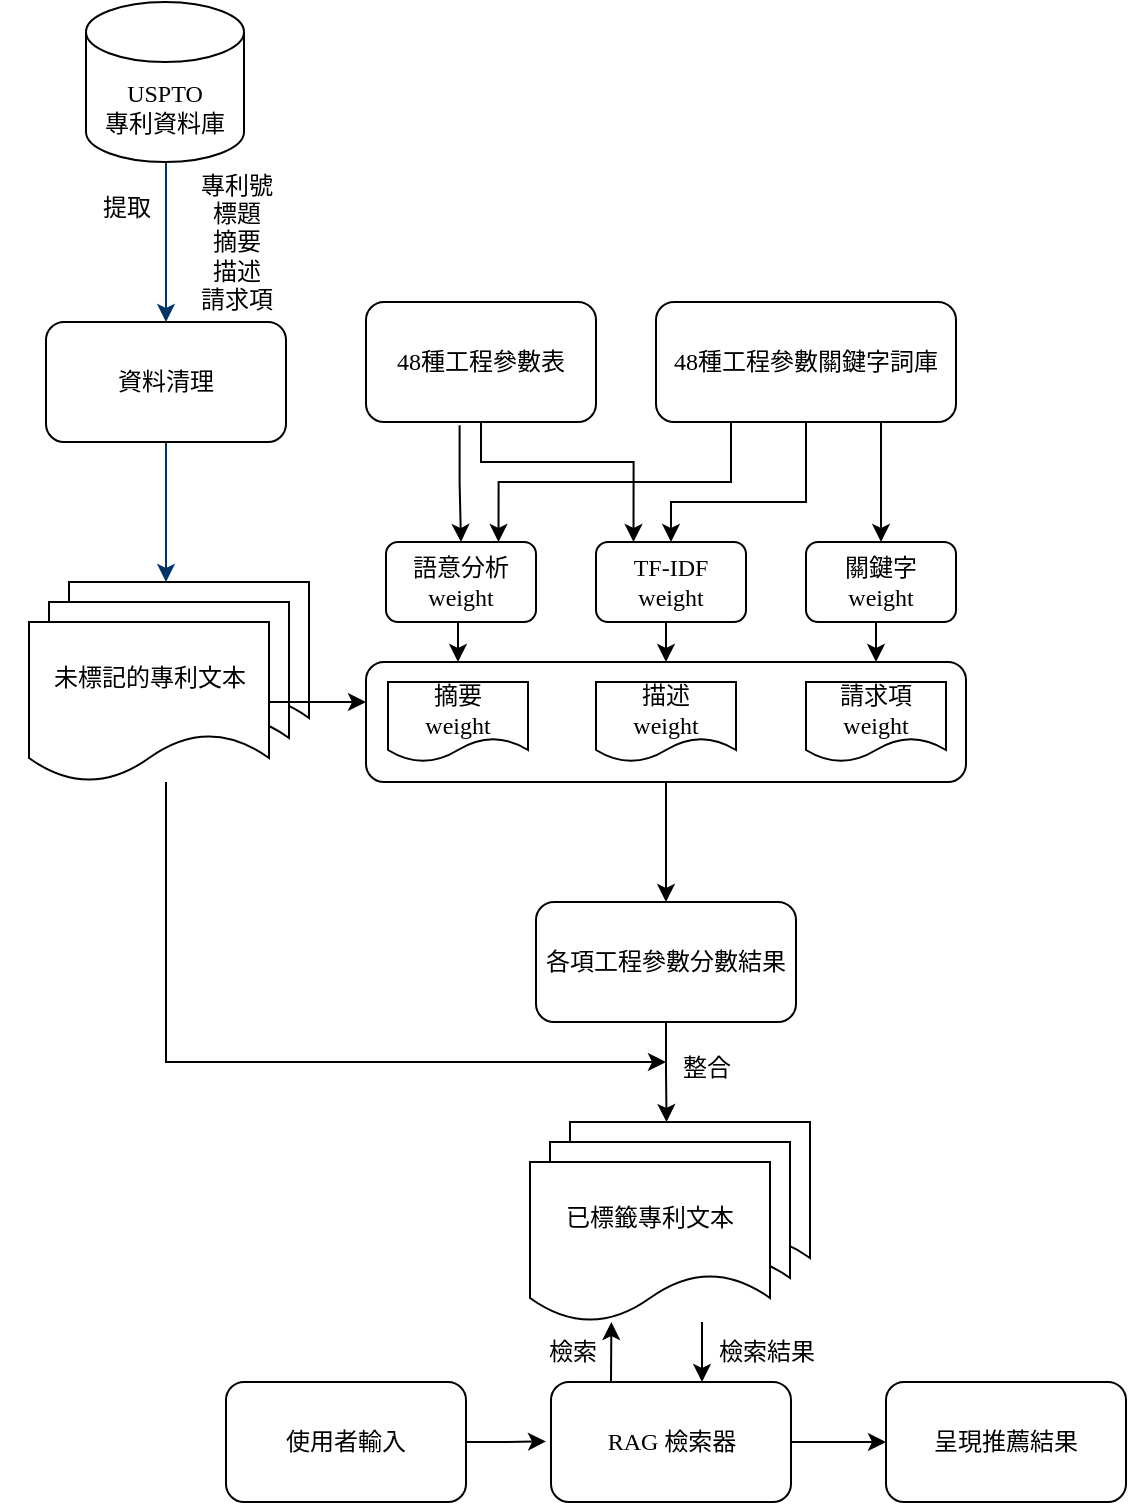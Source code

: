 <mxfile version="28.0.6">
  <diagram id="6a731a19-8d31-9384-78a2-239565b7b9f0" name="Page-1">
    <mxGraphModel dx="831" dy="459" grid="1" gridSize="10" guides="1" tooltips="1" connect="1" arrows="1" fold="1" page="1" pageScale="1" pageWidth="1169" pageHeight="827" background="none" math="0" shadow="0">
      <root>
        <mxCell id="0" />
        <mxCell id="1" parent="0" />
        <mxCell id="VPrhysb8aqTPFq_6Ef2O-102" value="" style="rounded=1;whiteSpace=wrap;html=1;" parent="1" vertex="1">
          <mxGeometry x="420" y="340" width="300" height="60" as="geometry" />
        </mxCell>
        <mxCell id="7" style="fontStyle=1;strokeColor=#003366;strokeWidth=1;html=1;entryX=0.5;entryY=0;entryDx=0;entryDy=0;entryPerimeter=0;" parent="1" target="VPrhysb8aqTPFq_6Ef2O-64" edge="1">
          <mxGeometry relative="1" as="geometry">
            <mxPoint x="320" y="90" as="sourcePoint" />
            <mxPoint x="320" y="150" as="targetPoint" />
          </mxGeometry>
        </mxCell>
        <mxCell id="8" style="fontStyle=1;strokeColor=#003366;strokeWidth=1;html=1;exitX=0.5;exitY=1;exitDx=0;exitDy=0;" parent="1" source="VPrhysb8aqTPFq_6Ef2O-64" edge="1">
          <mxGeometry relative="1" as="geometry">
            <mxPoint x="319.5" y="240" as="sourcePoint" />
            <mxPoint x="320" y="300" as="targetPoint" />
          </mxGeometry>
        </mxCell>
        <mxCell id="VPrhysb8aqTPFq_6Ef2O-55" value="&lt;font face=&quot;Times New Roman&quot;&gt;USPTO&lt;/font&gt;&lt;div&gt;&lt;font face=&quot;標楷體&quot;&gt;專利資料庫&lt;/font&gt;&lt;/div&gt;" style="shape=cylinder3;whiteSpace=wrap;html=1;boundedLbl=1;backgroundOutline=1;size=15;" parent="1" vertex="1">
          <mxGeometry x="280" y="10" width="79" height="80" as="geometry" />
        </mxCell>
        <mxCell id="VPrhysb8aqTPFq_6Ef2O-59" value="" style="group;fontFamily=標楷體;" parent="1" vertex="1" connectable="0">
          <mxGeometry x="237.5" y="290" width="164" height="110" as="geometry" />
        </mxCell>
        <mxCell id="VPrhysb8aqTPFq_6Ef2O-58" value="" style="shape=document;whiteSpace=wrap;html=1;boundedLbl=1;" parent="VPrhysb8aqTPFq_6Ef2O-59" vertex="1">
          <mxGeometry x="34" y="10" width="120" height="80" as="geometry" />
        </mxCell>
        <mxCell id="VPrhysb8aqTPFq_6Ef2O-57" value="" style="shape=document;whiteSpace=wrap;html=1;boundedLbl=1;fontFamily=標楷體;" parent="VPrhysb8aqTPFq_6Ef2O-59" vertex="1">
          <mxGeometry x="24" y="20" width="120" height="80" as="geometry" />
        </mxCell>
        <mxCell id="VPrhysb8aqTPFq_6Ef2O-56" value="未標記的專利文本" style="shape=document;whiteSpace=wrap;html=1;boundedLbl=1;fontFamily=標楷體;" parent="VPrhysb8aqTPFq_6Ef2O-59" vertex="1">
          <mxGeometry x="14" y="30" width="120" height="80" as="geometry" />
        </mxCell>
        <mxCell id="VPrhysb8aqTPFq_6Ef2O-62" value="提取" style="text;html=1;align=center;verticalAlign=middle;resizable=0;points=[];autosize=1;strokeColor=none;fillColor=none;fontFamily=標楷體;" parent="1" vertex="1">
          <mxGeometry x="275" y="98" width="50" height="30" as="geometry" />
        </mxCell>
        <mxCell id="VPrhysb8aqTPFq_6Ef2O-63" value="專利號&lt;div&gt;標題&lt;br&gt;&lt;div&gt;摘要&lt;/div&gt;&lt;div&gt;描述&lt;/div&gt;&lt;div&gt;請求項&lt;/div&gt;&lt;/div&gt;" style="text;html=1;align=center;verticalAlign=middle;resizable=0;points=[];autosize=1;strokeColor=none;fillColor=none;fontFamily=標楷體;" parent="1" vertex="1">
          <mxGeometry x="325" y="85" width="60" height="90" as="geometry" />
        </mxCell>
        <mxCell id="VPrhysb8aqTPFq_6Ef2O-64" value="資料清理" style="rounded=1;whiteSpace=wrap;html=1;fontFamily=標楷體;" parent="1" vertex="1">
          <mxGeometry x="260" y="170" width="120" height="60" as="geometry" />
        </mxCell>
        <mxCell id="VPrhysb8aqTPFq_6Ef2O-95" style="edgeStyle=orthogonalEdgeStyle;rounded=0;orthogonalLoop=1;jettySize=auto;html=1;exitX=0.5;exitY=1;exitDx=0;exitDy=0;entryX=0.5;entryY=0;entryDx=0;entryDy=0;" parent="1" source="VPrhysb8aqTPFq_6Ef2O-68" target="VPrhysb8aqTPFq_6Ef2O-83" edge="1">
          <mxGeometry relative="1" as="geometry">
            <Array as="points">
              <mxPoint x="640" y="260" />
              <mxPoint x="573" y="260" />
            </Array>
          </mxGeometry>
        </mxCell>
        <mxCell id="VPrhysb8aqTPFq_6Ef2O-96" style="edgeStyle=orthogonalEdgeStyle;rounded=0;orthogonalLoop=1;jettySize=auto;html=1;exitX=0.25;exitY=1;exitDx=0;exitDy=0;entryX=0.75;entryY=0;entryDx=0;entryDy=0;" parent="1" source="VPrhysb8aqTPFq_6Ef2O-68" target="VPrhysb8aqTPFq_6Ef2O-86" edge="1">
          <mxGeometry relative="1" as="geometry" />
        </mxCell>
        <mxCell id="VPrhysb8aqTPFq_6Ef2O-97" style="edgeStyle=orthogonalEdgeStyle;rounded=0;orthogonalLoop=1;jettySize=auto;html=1;exitX=0.75;exitY=1;exitDx=0;exitDy=0;" parent="1" source="VPrhysb8aqTPFq_6Ef2O-68" target="VPrhysb8aqTPFq_6Ef2O-87" edge="1">
          <mxGeometry relative="1" as="geometry" />
        </mxCell>
        <mxCell id="VPrhysb8aqTPFq_6Ef2O-68" value="&lt;div&gt;&lt;font style=&quot;background-color: transparent; color: light-dark(rgb(0, 0, 0), rgb(255, 255, 255));&quot; face=&quot;Times New Roman&quot;&gt;48&lt;/font&gt;&lt;span style=&quot;background-color: transparent; color: light-dark(rgb(0, 0, 0), rgb(255, 255, 255));&quot;&gt;種工程參數關鍵字詞庫&lt;/span&gt;&lt;/div&gt;" style="rounded=1;whiteSpace=wrap;html=1;fontFamily=標楷體;" parent="1" vertex="1">
          <mxGeometry x="565" y="160" width="150" height="60" as="geometry" />
        </mxCell>
        <mxCell id="VPrhysb8aqTPFq_6Ef2O-71" value="&lt;font face=&quot;標楷體&quot;&gt;摘要&lt;/font&gt;&lt;div&gt;&lt;font face=&quot;Times New Roman&quot;&gt;weight&lt;/font&gt;&lt;/div&gt;" style="shape=document;whiteSpace=wrap;html=1;boundedLbl=1;" parent="1" vertex="1">
          <mxGeometry x="431" y="350" width="70" height="40" as="geometry" />
        </mxCell>
        <mxCell id="VPrhysb8aqTPFq_6Ef2O-74" value="&lt;font face=&quot;標楷體&quot;&gt;描述&lt;/font&gt;&lt;div&gt;&lt;font face=&quot;Times New Roman&quot;&gt;weight&lt;/font&gt;&lt;/div&gt;" style="shape=document;whiteSpace=wrap;html=1;boundedLbl=1;" parent="1" vertex="1">
          <mxGeometry x="535" y="350" width="70" height="40" as="geometry" />
        </mxCell>
        <mxCell id="VPrhysb8aqTPFq_6Ef2O-75" value="&lt;font face=&quot;標楷體&quot;&gt;請求項&lt;/font&gt;&lt;div&gt;&lt;font face=&quot;Times New Roman&quot;&gt;weight&lt;/font&gt;&lt;/div&gt;" style="shape=document;whiteSpace=wrap;html=1;boundedLbl=1;" parent="1" vertex="1">
          <mxGeometry x="640" y="350" width="70" height="40" as="geometry" />
        </mxCell>
        <mxCell id="VPrhysb8aqTPFq_6Ef2O-83" value="&lt;font face=&quot;Times New Roman&quot;&gt;TF-IDF&lt;/font&gt;&lt;div&gt;&lt;font face=&quot;Times New Roman&quot;&gt;weight&lt;/font&gt;&lt;/div&gt;" style="rounded=1;whiteSpace=wrap;html=1;" parent="1" vertex="1">
          <mxGeometry x="535" y="280" width="75" height="40" as="geometry" />
        </mxCell>
        <mxCell id="VPrhysb8aqTPFq_6Ef2O-98" style="edgeStyle=orthogonalEdgeStyle;rounded=0;orthogonalLoop=1;jettySize=auto;html=1;exitX=0.5;exitY=1;exitDx=0;exitDy=0;" parent="1" source="VPrhysb8aqTPFq_6Ef2O-86" edge="1">
          <mxGeometry relative="1" as="geometry">
            <mxPoint x="466" y="340" as="targetPoint" />
          </mxGeometry>
        </mxCell>
        <mxCell id="VPrhysb8aqTPFq_6Ef2O-86" value="&lt;font face=&quot;標楷體&quot;&gt;語意分析&lt;/font&gt;&lt;div&gt;&lt;font face=&quot;Times New Roman&quot;&gt;weight&lt;/font&gt;&lt;/div&gt;" style="rounded=1;whiteSpace=wrap;html=1;" parent="1" vertex="1">
          <mxGeometry x="430" y="280" width="75" height="40" as="geometry" />
        </mxCell>
        <mxCell id="VPrhysb8aqTPFq_6Ef2O-100" style="edgeStyle=orthogonalEdgeStyle;rounded=0;orthogonalLoop=1;jettySize=auto;html=1;exitX=0.5;exitY=1;exitDx=0;exitDy=0;" parent="1" source="VPrhysb8aqTPFq_6Ef2O-87" edge="1">
          <mxGeometry relative="1" as="geometry">
            <mxPoint x="675" y="340" as="targetPoint" />
          </mxGeometry>
        </mxCell>
        <mxCell id="VPrhysb8aqTPFq_6Ef2O-87" value="&lt;font face=&quot;標楷體&quot;&gt;關鍵字&lt;/font&gt;&lt;div&gt;&lt;font face=&quot;Times New Roman&quot;&gt;weight&lt;/font&gt;&lt;/div&gt;" style="rounded=1;whiteSpace=wrap;html=1;" parent="1" vertex="1">
          <mxGeometry x="640" y="280" width="75" height="40" as="geometry" />
        </mxCell>
        <mxCell id="VPrhysb8aqTPFq_6Ef2O-99" style="edgeStyle=orthogonalEdgeStyle;rounded=0;orthogonalLoop=1;jettySize=auto;html=1;exitX=0.5;exitY=1;exitDx=0;exitDy=0;" parent="1" source="VPrhysb8aqTPFq_6Ef2O-83" edge="1">
          <mxGeometry relative="1" as="geometry">
            <mxPoint x="570" y="340" as="targetPoint" />
          </mxGeometry>
        </mxCell>
        <mxCell id="VPrhysb8aqTPFq_6Ef2O-101" style="edgeStyle=orthogonalEdgeStyle;rounded=0;orthogonalLoop=1;jettySize=auto;html=1;exitX=1;exitY=0.5;exitDx=0;exitDy=0;" parent="1" source="VPrhysb8aqTPFq_6Ef2O-56" edge="1">
          <mxGeometry relative="1" as="geometry">
            <mxPoint x="420" y="360" as="targetPoint" />
          </mxGeometry>
        </mxCell>
        <mxCell id="VPrhysb8aqTPFq_6Ef2O-105" value="" style="group;fontFamily=標楷體;" parent="1" vertex="1" connectable="0">
          <mxGeometry x="488" y="560" width="164" height="110" as="geometry" />
        </mxCell>
        <mxCell id="VPrhysb8aqTPFq_6Ef2O-106" value="" style="shape=document;whiteSpace=wrap;html=1;boundedLbl=1;" parent="VPrhysb8aqTPFq_6Ef2O-105" vertex="1">
          <mxGeometry x="34" y="10" width="120" height="80" as="geometry" />
        </mxCell>
        <mxCell id="VPrhysb8aqTPFq_6Ef2O-107" value="" style="shape=document;whiteSpace=wrap;html=1;boundedLbl=1;fontFamily=標楷體;" parent="VPrhysb8aqTPFq_6Ef2O-105" vertex="1">
          <mxGeometry x="24" y="20" width="120" height="80" as="geometry" />
        </mxCell>
        <mxCell id="VPrhysb8aqTPFq_6Ef2O-108" value="已標籤專利文本" style="shape=document;whiteSpace=wrap;html=1;boundedLbl=1;fontFamily=標楷體;" parent="VPrhysb8aqTPFq_6Ef2O-105" vertex="1">
          <mxGeometry x="14" y="30" width="120" height="80" as="geometry" />
        </mxCell>
        <mxCell id="VPrhysb8aqTPFq_6Ef2O-109" style="edgeStyle=orthogonalEdgeStyle;rounded=0;orthogonalLoop=1;jettySize=auto;html=1;exitX=0.5;exitY=1;exitDx=0;exitDy=0;entryX=0.5;entryY=0;entryDx=0;entryDy=0;" parent="1" source="VPrhysb8aqTPFq_6Ef2O-102" target="VPrhysb8aqTPFq_6Ef2O-111" edge="1">
          <mxGeometry relative="1" as="geometry" />
        </mxCell>
        <mxCell id="VPrhysb8aqTPFq_6Ef2O-110" value="" style="endArrow=classic;html=1;rounded=0;" parent="1" edge="1">
          <mxGeometry width="50" height="50" relative="1" as="geometry">
            <mxPoint x="320" y="400" as="sourcePoint" />
            <mxPoint x="570" y="540" as="targetPoint" />
            <Array as="points">
              <mxPoint x="320" y="540" />
            </Array>
          </mxGeometry>
        </mxCell>
        <mxCell id="VPrhysb8aqTPFq_6Ef2O-112" style="edgeStyle=orthogonalEdgeStyle;rounded=0;orthogonalLoop=1;jettySize=auto;html=1;exitX=0.5;exitY=1;exitDx=0;exitDy=0;" parent="1" source="VPrhysb8aqTPFq_6Ef2O-111" edge="1">
          <mxGeometry relative="1" as="geometry">
            <mxPoint x="570.276" y="570" as="targetPoint" />
          </mxGeometry>
        </mxCell>
        <mxCell id="VPrhysb8aqTPFq_6Ef2O-111" value="各項工程參數分數結果" style="rounded=1;whiteSpace=wrap;html=1;fontFamily=標楷體;" parent="1" vertex="1">
          <mxGeometry x="505" y="460" width="130" height="60" as="geometry" />
        </mxCell>
        <mxCell id="VPrhysb8aqTPFq_6Ef2O-115" style="edgeStyle=orthogonalEdgeStyle;rounded=0;orthogonalLoop=1;jettySize=auto;html=1;exitX=1;exitY=0.5;exitDx=0;exitDy=0;" parent="1" source="VPrhysb8aqTPFq_6Ef2O-113" edge="1">
          <mxGeometry relative="1" as="geometry">
            <mxPoint x="510" y="729.724" as="targetPoint" />
          </mxGeometry>
        </mxCell>
        <mxCell id="VPrhysb8aqTPFq_6Ef2O-113" value="使用者輸入" style="rounded=1;whiteSpace=wrap;html=1;fontFamily=標楷體;" parent="1" vertex="1">
          <mxGeometry x="350" y="700" width="120" height="60" as="geometry" />
        </mxCell>
        <mxCell id="VPrhysb8aqTPFq_6Ef2O-121" style="edgeStyle=orthogonalEdgeStyle;rounded=0;orthogonalLoop=1;jettySize=auto;html=1;exitX=1;exitY=0.5;exitDx=0;exitDy=0;entryX=0;entryY=0.5;entryDx=0;entryDy=0;" parent="1" source="VPrhysb8aqTPFq_6Ef2O-114" target="VPrhysb8aqTPFq_6Ef2O-120" edge="1">
          <mxGeometry relative="1" as="geometry" />
        </mxCell>
        <mxCell id="VPrhysb8aqTPFq_6Ef2O-114" value="&lt;font face=&quot;Times New Roman&quot;&gt;RAG&amp;nbsp;&lt;/font&gt;&lt;font face=&quot;標楷體&quot;&gt;檢索器&lt;/font&gt;" style="rounded=1;whiteSpace=wrap;html=1;" parent="1" vertex="1">
          <mxGeometry x="512.5" y="700" width="120" height="60" as="geometry" />
        </mxCell>
        <mxCell id="VPrhysb8aqTPFq_6Ef2O-116" style="edgeStyle=orthogonalEdgeStyle;rounded=0;orthogonalLoop=1;jettySize=auto;html=1;exitX=0.25;exitY=0;exitDx=0;exitDy=0;entryX=0.339;entryY=1;entryDx=0;entryDy=0;entryPerimeter=0;" parent="1" source="VPrhysb8aqTPFq_6Ef2O-114" target="VPrhysb8aqTPFq_6Ef2O-108" edge="1">
          <mxGeometry relative="1" as="geometry" />
        </mxCell>
        <mxCell id="VPrhysb8aqTPFq_6Ef2O-117" value="" style="endArrow=classic;html=1;rounded=0;" parent="1" edge="1">
          <mxGeometry width="50" height="50" relative="1" as="geometry">
            <mxPoint x="588" y="670" as="sourcePoint" />
            <mxPoint x="588" y="700" as="targetPoint" />
          </mxGeometry>
        </mxCell>
        <mxCell id="VPrhysb8aqTPFq_6Ef2O-118" value="&lt;font face=&quot;標楷體&quot;&gt;檢索&lt;/font&gt;" style="text;html=1;align=center;verticalAlign=middle;resizable=0;points=[];autosize=1;strokeColor=none;fillColor=none;" parent="1" vertex="1">
          <mxGeometry x="497.5" y="670" width="50" height="30" as="geometry" />
        </mxCell>
        <mxCell id="VPrhysb8aqTPFq_6Ef2O-119" value="&lt;font face=&quot;標楷體&quot;&gt;檢索結果&lt;/font&gt;" style="text;html=1;align=center;verticalAlign=middle;resizable=0;points=[];autosize=1;strokeColor=none;fillColor=none;" parent="1" vertex="1">
          <mxGeometry x="585" y="670" width="70" height="30" as="geometry" />
        </mxCell>
        <mxCell id="VPrhysb8aqTPFq_6Ef2O-120" value="&lt;font face=&quot;標楷體&quot;&gt;呈現推薦結果&lt;/font&gt;" style="rounded=1;whiteSpace=wrap;html=1;" parent="1" vertex="1">
          <mxGeometry x="680" y="700" width="120" height="60" as="geometry" />
        </mxCell>
        <mxCell id="SYEo3dKITaq5E_SbyjR7-9" style="edgeStyle=orthogonalEdgeStyle;rounded=0;orthogonalLoop=1;jettySize=auto;html=1;exitX=0.407;exitY=1.028;exitDx=0;exitDy=0;entryX=0.5;entryY=0;entryDx=0;entryDy=0;exitPerimeter=0;" edge="1" parent="1" source="SYEo3dKITaq5E_SbyjR7-8" target="VPrhysb8aqTPFq_6Ef2O-86">
          <mxGeometry relative="1" as="geometry" />
        </mxCell>
        <mxCell id="SYEo3dKITaq5E_SbyjR7-10" style="edgeStyle=orthogonalEdgeStyle;rounded=0;orthogonalLoop=1;jettySize=auto;html=1;exitX=0.5;exitY=1;exitDx=0;exitDy=0;entryX=0.25;entryY=0;entryDx=0;entryDy=0;" edge="1" parent="1" source="SYEo3dKITaq5E_SbyjR7-8" target="VPrhysb8aqTPFq_6Ef2O-83">
          <mxGeometry relative="1" as="geometry">
            <Array as="points">
              <mxPoint x="477" y="240" />
              <mxPoint x="554" y="240" />
            </Array>
          </mxGeometry>
        </mxCell>
        <mxCell id="SYEo3dKITaq5E_SbyjR7-8" value="&lt;div&gt;&lt;font face=&quot;Times New Roman&quot;&gt;48&lt;/font&gt;種工程參數表&lt;/div&gt;" style="rounded=1;whiteSpace=wrap;html=1;fontFamily=標楷體;" vertex="1" parent="1">
          <mxGeometry x="420" y="160" width="115" height="60" as="geometry" />
        </mxCell>
        <mxCell id="SYEo3dKITaq5E_SbyjR7-11" value="&lt;font face=&quot;標楷體&quot;&gt;整合&lt;/font&gt;" style="text;html=1;align=center;verticalAlign=middle;resizable=0;points=[];autosize=1;strokeColor=none;fillColor=none;" vertex="1" parent="1">
          <mxGeometry x="565" y="528" width="50" height="30" as="geometry" />
        </mxCell>
      </root>
    </mxGraphModel>
  </diagram>
</mxfile>
